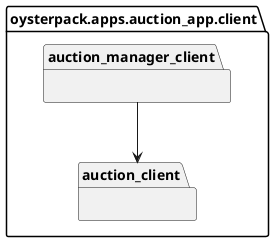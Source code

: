 @startuml packages
set namespaceSeparator none
package "oysterpack.apps.auction_app.client" as oysterpack.apps.auction_app.client {
    package "auction_client" as oysterpack.apps.auction_app.client.auction_client {
    }
    package "auction_manager_client" as oysterpack.apps.auction_app.client.auction_manager_client {
    }
}

oysterpack.apps.auction_app.client.auction_manager_client --> oysterpack.apps.auction_app.client.auction_client
@enduml
